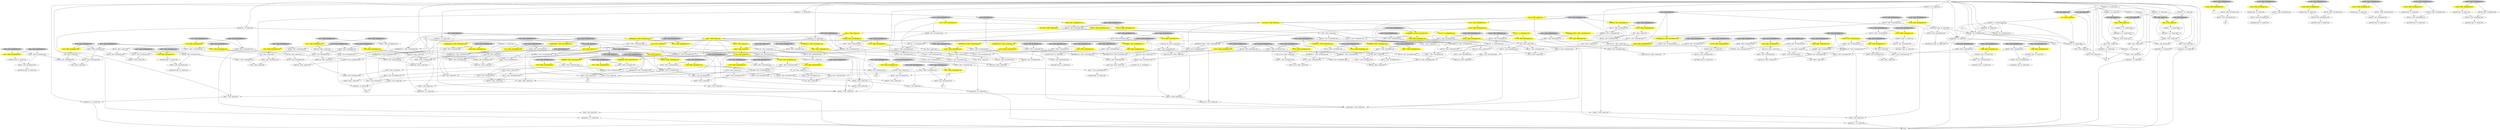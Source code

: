 digraph G {
	subgraph Forward {
		"$%61 : Load : invertproject.exit" [color = gray style=filled];
		"$%61 : Load : invertproject.exit" -> "$%62 : FAdd : invertproject.exit" 
		"$%63 : Load : invertproject.exit" [color = gray style=filled];
		"$%63 : Load : invertproject.exit" -> "m0diffemul6.i.i4 : FMul : invertproject.exit" 
		"$%63 : Load : invertproject.exit" -> "m1diffediv.i : FMul : invertproject.exit" 
		"m0diffemul6.i.i4 : FMul : invertproject.exit" [color = yellow style=filled];
		"m0diffemul6.i.i4 : FMul : invertproject.exit" -> "$%65 : FAdd : invertproject.exit" 
		"m1diffediv.i : FMul : invertproject.exit" [color = yellow style=filled];
		"m1diffediv.i : FMul : invertproject.exit" -> "$%67 : FAdd : invertproject.exit" 
		"$%64 : Load : invertproject.exit" [color = gray style=filled];
		"$%64 : Load : invertproject.exit" -> "$%65 : FAdd : invertproject.exit" 
		"$%65 : FAdd : invertproject.exit" [color = yellow style=filled];
		"$%65 : FAdd : invertproject.exit" -> "mul6.i.i'de : Alloca : project.exit" 
		"$%66 : Load : invertproject.exit" [color = gray style=filled];
		"$%66 : Load : invertproject.exit" -> "$%67 : FAdd : invertproject.exit" 
		"$%67 : FAdd : invertproject.exit" [color = yellow style=filled];
		"$%67 : FAdd : invertproject.exit" -> "div.i'de : Alloca : project.exit" 
		"$%68 : Load : invertproject.exit" [color = gray style=filled];
		"$%68 : Load : invertproject.exit" -> "m1diffe5 : FMul : invertproject.exit" 
		"$%68 : Load : invertproject.exit" -> "m0diffeadd4.i.i : FMul : invertproject.exit" 
		"m0diffeadd4.i.i : FMul : invertproject.exit" [color = yellow style=filled];
		"m0diffeadd4.i.i : FMul : invertproject.exit" -> "$%70 : FAdd : invertproject.exit" 
		"m1diffe5 : FMul : invertproject.exit" [color = yellow style=filled];
		"m1diffe5 : FMul : invertproject.exit" -> "$%72 : FAdd : invertproject.exit" 
		"$%69 : Load : invertproject.exit" [color = gray style=filled];
		"$%69 : Load : invertproject.exit" -> "$%70 : FAdd : invertproject.exit" 
		"$%70 : FAdd : invertproject.exit" [color = yellow style=filled];
		"$%70 : FAdd : invertproject.exit" -> "add4.i.i'de : Alloca : project.exit" 
		"$%71 : Load : invertproject.exit" [color = gray style=filled];
		"$%71 : Load : invertproject.exit" -> "$%72 : FAdd : invertproject.exit" 
		"$%72 : FAdd : invertproject.exit" [color = yellow style=filled];
		"$%72 : FAdd : invertproject.exit" -> "'de6 : Alloca : project.exit" 
		"arrayidx23.i : 34 : project.exit" -> "$%11 : Load : project.exit" 
		"mul6.i.i : FMul : project.exit" [color = yellow style=filled];
		"mul6.i.i : FMul : project.exit" -> "m1diffediv19.i : FMul : invertproject.exit" 
		"mul6.i.i : FMul : project.exit" -> "mul28.i : FMul : project.exit" 
		"mul6.i.i : FMul : project.exit" -> "mul.i : FMul : project.exit" 
		"mul6.i.i : FMul : project.exit" -> "m1diffediv.i : FMul : invertproject.exit" 
		"mul.i : FMul : project.exit" [color = yellow style=filled];
		"mul.i : FMul : project.exit" -> "add.i : FAdd : project.exit" 
		"arrayidx24.i : 34 : project.exit" -> "$%12 : Load : project.exit" 
		"add.i : FAdd : project.exit" [color = yellow style=filled];
		"add.i : FAdd : project.exit" -> "sub : FSub : project.exit" 
		"mul28.i : FMul : project.exit" [color = yellow style=filled];
		"mul28.i : FMul : project.exit" -> "add30.i : FAdd : project.exit" 
		"arrayidx29.i : 34 : project.exit" -> "$%13 : Load : project.exit" 
		"add30.i : FAdd : project.exit" [color = yellow style=filled];
		"add30.i : FAdd : project.exit" -> "sub5 : FSub : project.exit" 
		"arrayidx21.i : 34 : project.exit" -> "$%9 : Load : project.exit" 
		"arrayidx1.i.i : 34 : project.exit" -> "$%10 : Load : project.exit" 
		"$%16 : Load : project.exit" [color = gray style=filled];
		"$%16 : Load : project.exit" -> "sub5 : FSub : project.exit" 
		"cam : " -> "arrayidx1.i.i : 34 : project.exit" 
		"cam : " -> "arrayidx21.i : 34 : project.exit" 
		"cam : " -> "arrayidx9.i : 34 : project.exit" 
		"cam : " -> "arrayidx5.i : 34 : project.exit" 
		"cam : " -> "arrayidx.i : 34 : project.exit" 
		"cam : " -> "<badref> : 56 : invertproject.exit" 
		"cam : " -> "_augmented : 56 : project.exit" 
		"cam : " -> "arrayidx29.i : 34 : project.exit" 
		"cam : " -> "arrayidx24.i : 34 : project.exit" 
		"cam : " -> "arrayidx23.i : 34 : project.exit" 
		"X : " -> "arrayidx8.i : 34 : project.exit" 
		"X : " -> "arrayidx4.i : 34 : project.exit" 
		"X : " -> "$%0 : Load : project.exit" 
		"w : " -> "$%14 : Load : project.exit" 
		"feat : " -> "arrayidx4 : 34 : project.exit" 
		"feat : " -> "$%15 : Load : project.exit" 
		"$%9 : Load : project.exit" [color = gray style=filled];
		"$%9 : Load : project.exit" -> "reass.add.i.i : FAdd : project.exit" 
		"$%13 : Load : project.exit" [color = gray style=filled];
		"$%13 : Load : project.exit" -> "add30.i : FAdd : project.exit" 
		"mul3.i.i : FMul : project.exit" [color = yellow style=filled];
		"mul3.i.i : FMul : project.exit" -> "reass.add.i.i : FAdd : project.exit" 
		"reass.add.i.i : FAdd : project.exit" [color = yellow style=filled];
		"reass.add.i.i : FAdd : project.exit" -> "m1diffeadd.i.i.i : FMul : invertproject.exit" 
		"reass.add.i.i : FAdd : project.exit" -> "reass.mul.i.i : FMul : project.exit" 
		"reass.mul.i.i : FMul : project.exit" [color = yellow style=filled];
		"reass.mul.i.i : FMul : project.exit" -> "add4.i.i : FAdd : project.exit" 
		"add4.i.i : FAdd : project.exit" [color = yellow style=filled];
		"add4.i.i : FAdd : project.exit" -> "m1diffe5 : FMul : invertproject.exit" 
		"add4.i.i : FAdd : project.exit" -> "mul6.i.i : FMul : project.exit" 
		"$%17 : Load : invertproject.exit" [color = gray style=filled];
		"$%17 : Load : invertproject.exit" -> "$%19 : FAdd : invertproject.exit" 
		"sub.i : FSub : project.exit" [color = yellow style=filled];
		"sub.i : FSub : project.exit" -> "arrayidx3.i : 34 : project.exit" 
		"arrayidx.i : 34 : project.exit" -> "$%1 : Load : project.exit" 
		"arrayidx3.i : 34 : project.exit" -> "<badref> : 56 : invertproject.exit" 
		"arrayidx3.i : 34 : project.exit" -> "_augmented : 56 : project.exit" 
		"arrayidx3.i : 34 : project.exit" -> "arrayidx3.i : 34 : project.exit" 
		"$%14 : Load : project.exit" [color = gray style=filled];
		"$%14 : Load : project.exit" -> "m0diffesub : FMul : invertproject.exit" 
		"$%14 : Load : project.exit" -> "m0diffesub5 : FMul : invertproject.exit" 
		"$%15 : Load : project.exit" [color = gray style=filled];
		"$%15 : Load : project.exit" -> "sub : FSub : project.exit" 
		"$%2 : Load : project.exit" [color = gray style=filled];
		"$%2 : Load : project.exit" -> "sub6.i : FSub : project.exit" 
		"$%5 : Load : project.exit" [color = gray style=filled];
		"$%5 : Load : project.exit" -> "sub10.i : FSub : project.exit" 
		"$%103 : Load : invertproject.exit" [color = gray style=filled];
		"$%103 : Load : invertproject.exit" -> "$%104 : FAdd : invertproject.exit" 
		"$%104 : FAdd : invertproject.exit" [color = yellow style=filled];
		"$%104 : FAdd : invertproject.exit" -> "mul.i.i.i'de : Alloca : project.exit" 
		"$%105 : Load : invertproject.exit" [color = gray style=filled];
		"$%105 : Load : invertproject.exit" -> "m1diffediv19.i10 : FMul : invertproject.exit" 
		"$%105 : Load : invertproject.exit" -> "m0diffediv19.i : FMul : invertproject.exit" 
		"m0diffediv19.i : FMul : invertproject.exit" [color = yellow style=filled];
		"m0diffediv19.i : FMul : invertproject.exit" -> "$%107 : FAdd : invertproject.exit" 
		"m1diffediv19.i10 : FMul : invertproject.exit" [color = yellow style=filled];
		"m1diffediv19.i10 : FMul : invertproject.exit" -> "$%109 : FAdd : invertproject.exit" 
		"$%106 : Load : invertproject.exit" [color = gray style=filled];
		"$%106 : Load : invertproject.exit" -> "$%107 : FAdd : invertproject.exit" 
		"$%107 : FAdd : invertproject.exit" [color = yellow style=filled];
		"$%107 : FAdd : invertproject.exit" -> "div19.i'de : Alloca : project.exit" 
		"sub : FSub : project.exit" [color = yellow style=filled];
		"sub : FSub : project.exit" -> "m1diffe1 : FMul : invertproject.exit" 
		"m0diffesub : FMul : invertproject.exit" [color = yellow style=filled];
		"m0diffesub : FMul : invertproject.exit" -> "$%33 : FAdd : invertproject.exit" 
		"m1diffe1 : FMul : invertproject.exit" [color = yellow style=filled];
		"m1diffe1 : FMul : invertproject.exit" -> "$%35 : FAdd : invertproject.exit" 
		"arrayidx4 : 34 : project.exit" -> "$%16 : Load : project.exit" 
		"sub5 : FSub : project.exit" [color = yellow style=filled];
		"sub5 : FSub : project.exit" -> "m1diffe : FMul : invertproject.exit" 
		"m0diffesub5 : FMul : invertproject.exit" [color = yellow style=filled];
		"m0diffesub5 : FMul : invertproject.exit" -> "$%22 : FAdd : invertproject.exit" 
		"m1diffe : FMul : invertproject.exit" [color = yellow style=filled];
		"m1diffe : FMul : invertproject.exit" -> "$%24 : FAdd : invertproject.exit" 
		"$%3 : Load : project.exit" [color = gray style=filled];
		"$%3 : Load : project.exit" -> "sub6.i : FSub : project.exit" 
		"$%10 : Load : project.exit" [color = gray style=filled];
		"$%10 : Load : project.exit" -> "m1diffeadd.i.i.i8 : FMul : invertproject.exit" 
		"$%10 : Load : project.exit" -> "mul3.i.i : FMul : project.exit" 
		"$%1 : Load : project.exit" [color = gray style=filled];
		"$%1 : Load : project.exit" -> "sub.i : FSub : project.exit" 
		"sub10.i : FSub : project.exit" [color = yellow style=filled];
		"sub10.i : FSub : project.exit" -> "arrayidx11.i : 34 : project.exit" 
		"arrayidx11.i : 34 : project.exit" -> "arrayidx11.i : 34 : project.exit" 
		"arrayidx4.i : 34 : project.exit" -> "$%2 : Load : project.exit" 
		"arrayidx5.i : 34 : project.exit" -> "$%3 : Load : project.exit" 
		"sub6.i : FSub : project.exit" [color = yellow style=filled];
		"sub6.i : FSub : project.exit" -> "arrayidx7.i : 34 : project.exit" 
		"arrayidx7.i : 34 : project.exit" -> "arrayidx7.i : 34 : project.exit" 
		"arrayidx8.i : 34 : project.exit" -> "$%4 : Load : project.exit" 
		"arrayidx9.i : 34 : project.exit" -> "$%5 : Load : project.exit" 
		"$%11 : Load : project.exit" [color = gray style=filled];
		"$%11 : Load : project.exit" -> "m0diffeadd4.i.i : FMul : invertproject.exit" 
		"$%11 : Load : project.exit" -> "mul6.i.i : FMul : project.exit" 
		"$%0 : Load : project.exit" [color = gray style=filled];
		"$%0 : Load : project.exit" -> "sub.i : FSub : project.exit" 
		"$%18 : Load : invertproject.exit" [color = gray style=filled];
		"$%18 : Load : invertproject.exit" -> "$%19 : FAdd : invertproject.exit" 
		"$%12 : Load : project.exit" [color = gray style=filled];
		"$%12 : Load : project.exit" -> "add.i : FAdd : project.exit" 
		"$%4 : Load : project.exit" [color = gray style=filled];
		"$%4 : Load : project.exit" -> "sub10.i : FSub : project.exit" 
		"$%20 : Load : invertproject.exit" [color = gray style=filled];
		"$%20 : Load : invertproject.exit" -> "m1diffe : FMul : invertproject.exit" 
		"$%20 : Load : invertproject.exit" -> "m0diffesub5 : FMul : invertproject.exit" 
		"$%19 : FAdd : invertproject.exit" [color = yellow style=filled];
		"$%19 : FAdd : invertproject.exit" -> "mul6'de : Alloca : project.exit" 
		"$%21 : Load : invertproject.exit" [color = gray style=filled];
		"$%21 : Load : invertproject.exit" -> "$%22 : FAdd : invertproject.exit" 
		"$%22 : FAdd : invertproject.exit" [color = yellow style=filled];
		"$%22 : FAdd : invertproject.exit" -> "sub5'de : Alloca : project.exit" 
		"$%23 : Load : invertproject.exit" [color = gray style=filled];
		"$%23 : Load : invertproject.exit" -> "$%24 : FAdd : invertproject.exit" 
		"$%24 : FAdd : invertproject.exit" [color = yellow style=filled];
		"$%24 : FAdd : invertproject.exit" -> "'de : Alloca : project.exit" 
		"$%25 : Load : invertproject.exit" [color = gray style=filled];
		"$%25 : Load : invertproject.exit" -> "$%27 : FAdd : invertproject.exit" 
		"$%26 : Load : invertproject.exit" [color = gray style=filled];
		"$%26 : Load : invertproject.exit" -> "$%27 : FAdd : invertproject.exit" 
		"$%27 : FAdd : invertproject.exit" [color = yellow style=filled];
		"$%27 : FAdd : invertproject.exit" -> "add30.i'de : Alloca : project.exit" 
		"$%28 : Load : invertproject.exit" [color = gray style=filled];
		"$%28 : Load : invertproject.exit" -> "$%30 : FAdd : invertproject.exit" 
		"$%29 : Load : invertproject.exit" [color = gray style=filled];
		"$%29 : Load : invertproject.exit" -> "$%30 : FAdd : invertproject.exit" 
		"$%30 : FAdd : invertproject.exit" [color = yellow style=filled];
		"$%30 : FAdd : invertproject.exit" -> "mul'de : Alloca : project.exit" 
		"$%31 : Load : invertproject.exit" [color = gray style=filled];
		"$%31 : Load : invertproject.exit" -> "m0diffesub : FMul : invertproject.exit" 
		"$%31 : Load : invertproject.exit" -> "m1diffe1 : FMul : invertproject.exit" 
		"$%32 : Load : invertproject.exit" [color = gray style=filled];
		"$%32 : Load : invertproject.exit" -> "$%33 : FAdd : invertproject.exit" 
		"$%33 : FAdd : invertproject.exit" [color = yellow style=filled];
		"$%33 : FAdd : invertproject.exit" -> "sub'de : Alloca : project.exit" 
		"$%34 : Load : invertproject.exit" [color = gray style=filled];
		"$%34 : Load : invertproject.exit" -> "$%35 : FAdd : invertproject.exit" 
		"$%35 : FAdd : invertproject.exit" [color = yellow style=filled];
		"$%35 : FAdd : invertproject.exit" -> "'de : Alloca : project.exit" 
		"$%36 : Load : invertproject.exit" [color = gray style=filled];
		"$%36 : Load : invertproject.exit" -> "$%38 : FAdd : invertproject.exit" 
		"$%37 : Load : invertproject.exit" [color = gray style=filled];
		"$%37 : Load : invertproject.exit" -> "$%38 : FAdd : invertproject.exit" 
		"$%38 : FAdd : invertproject.exit" [color = yellow style=filled];
		"$%38 : FAdd : invertproject.exit" -> "add.i'de : Alloca : project.exit" 
		"$%39 : Load : invertproject.exit" [color = gray style=filled];
		"$%39 : Load : invertproject.exit" -> "$%41 : FAdd : invertproject.exit" 
		"$%40 : Load : invertproject.exit" [color = gray style=filled];
		"$%40 : Load : invertproject.exit" -> "$%41 : FAdd : invertproject.exit" 
		"$%41 : FAdd : invertproject.exit" [color = yellow style=filled];
		"$%41 : FAdd : invertproject.exit" -> "w' : " 
		"$%42 : Load : invertproject.exit" [color = gray style=filled];
		"$%42 : Load : invertproject.exit" -> "$%46 : FAdd : invertproject.exit" 
		"$%42 : Load : invertproject.exit" -> "$%44 : FAdd : invertproject.exit" 
		"$%43 : Load : invertproject.exit" [color = gray style=filled];
		"$%43 : Load : invertproject.exit" -> "$%44 : FAdd : invertproject.exit" 
		"$%44 : FAdd : invertproject.exit" [color = yellow style=filled];
		"$%44 : FAdd : invertproject.exit" -> "mul28.i'de : Alloca : project.exit" 
		"$%45 : Load : invertproject.exit" [color = gray style=filled];
		"$%45 : Load : invertproject.exit" -> "$%46 : FAdd : invertproject.exit" 
		"$%46 : FAdd : invertproject.exit" [color = yellow style=filled];
		"$%46 : FAdd : invertproject.exit" -> "'de2 : Alloca : project.exit" 
		"$%47 : Load : invertproject.exit" [color = gray style=filled];
		"$%47 : Load : invertproject.exit" -> "$%49 : FAdd : invertproject.exit" 
		"$%48 : Load : invertproject.exit" [color = gray style=filled];
		"$%48 : Load : invertproject.exit" -> "$%49 : FAdd : invertproject.exit" 
		"$%49 : FAdd : invertproject.exit" [color = yellow style=filled];
		"$%49 : FAdd : invertproject.exit" -> "arrayidx29.i'ipg : 34 : project.exit" 
		"$%50 : Load : invertproject.exit" [color = gray style=filled];
		"$%50 : Load : invertproject.exit" -> "m0diffemul6.i.i : FMul : invertproject.exit" 
		"$%50 : Load : invertproject.exit" -> "m1diffediv19.i : FMul : invertproject.exit" 
		"m0diffemul6.i.i : FMul : invertproject.exit" [color = yellow style=filled];
		"m0diffemul6.i.i : FMul : invertproject.exit" -> "$%52 : FAdd : invertproject.exit" 
		"m1diffediv19.i : FMul : invertproject.exit" [color = yellow style=filled];
		"m1diffediv19.i : FMul : invertproject.exit" -> "$%54 : FAdd : invertproject.exit" 
		"$%51 : Load : invertproject.exit" [color = gray style=filled];
		"$%51 : Load : invertproject.exit" -> "$%52 : FAdd : invertproject.exit" 
		"$%52 : FAdd : invertproject.exit" [color = yellow style=filled];
		"$%52 : FAdd : invertproject.exit" -> "mul6.i.i'de : Alloca : project.exit" 
		"$%53 : Load : invertproject.exit" [color = gray style=filled];
		"$%53 : Load : invertproject.exit" -> "$%54 : FAdd : invertproject.exit" 
		"$%54 : FAdd : invertproject.exit" [color = yellow style=filled];
		"$%54 : FAdd : invertproject.exit" -> "div19.i'de : Alloca : project.exit" 
		"$%55 : Load : invertproject.exit" [color = gray style=filled];
		"$%55 : Load : invertproject.exit" -> "$%59 : FAdd : invertproject.exit" 
		"$%55 : Load : invertproject.exit" -> "$%57 : FAdd : invertproject.exit" 
		"$%73 : Load : invertproject.exit" [color = gray style=filled];
		"$%73 : Load : invertproject.exit" -> "$%75 : FAdd : invertproject.exit" 
		"$%74 : Load : invertproject.exit" [color = gray style=filled];
		"$%74 : Load : invertproject.exit" -> "$%75 : FAdd : invertproject.exit" 
		"$%75 : FAdd : invertproject.exit" [color = yellow style=filled];
		"$%75 : FAdd : invertproject.exit" -> "arrayidx23.i'ipg : 34 : project.exit" 
		"$%76 : Load : invertproject.exit" [color = gray style=filled];
		"$%76 : Load : invertproject.exit" -> "$%78 : FAdd : invertproject.exit" 
		"$%77 : Load : invertproject.exit" [color = gray style=filled];
		"$%77 : Load : invertproject.exit" -> "$%78 : FAdd : invertproject.exit" 
		"$%78 : FAdd : invertproject.exit" [color = yellow style=filled];
		"$%78 : FAdd : invertproject.exit" -> "reass.mul.i.i'de : Alloca : project.exit" 
		"$%79 : Load : invertproject.exit" [color = gray style=filled];
		"$%79 : Load : invertproject.exit" -> "m0differeass.add.i.i : FMul : invertproject.exit" 
		"$%79 : Load : invertproject.exit" -> "m1diffeadd.i.i.i : FMul : invertproject.exit" 
		"m0differeass.add.i.i : FMul : invertproject.exit" [color = yellow style=filled];
		"m0differeass.add.i.i : FMul : invertproject.exit" -> "$%81 : FAdd : invertproject.exit" 
		"m1diffeadd.i.i.i : FMul : invertproject.exit" [color = yellow style=filled];
		"m1diffeadd.i.i.i : FMul : invertproject.exit" -> "$%83 : FAdd : invertproject.exit" 
		"$%80 : Load : invertproject.exit" [color = gray style=filled];
		"$%80 : Load : invertproject.exit" -> "$%81 : FAdd : invertproject.exit" 
		"$%81 : FAdd : invertproject.exit" [color = yellow style=filled];
		"$%81 : FAdd : invertproject.exit" -> "reass.add.i.i'de : Alloca : project.exit" 
		"$%82 : Load : invertproject.exit" [color = gray style=filled];
		"$%82 : Load : invertproject.exit" -> "$%83 : FAdd : invertproject.exit" 
		"$%83 : FAdd : invertproject.exit" [color = yellow style=filled];
		"$%83 : FAdd : invertproject.exit" -> "add.i.i.i'de : Alloca : project.exit" 
		"$%84 : Load : invertproject.exit" [color = gray style=filled];
		"$%84 : Load : invertproject.exit" -> "$%88 : FAdd : invertproject.exit" 
		"$%84 : Load : invertproject.exit" -> "$%86 : FAdd : invertproject.exit" 
		"$%56 : Load : invertproject.exit" [color = gray style=filled];
		"$%56 : Load : invertproject.exit" -> "$%57 : FAdd : invertproject.exit" 
		"$%57 : FAdd : invertproject.exit" [color = yellow style=filled];
		"$%57 : FAdd : invertproject.exit" -> "mul.i'de : Alloca : project.exit" 
		"$%58 : Load : invertproject.exit" [color = gray style=filled];
		"$%58 : Load : invertproject.exit" -> "$%59 : FAdd : invertproject.exit" 
		"$%59 : FAdd : invertproject.exit" [color = yellow style=filled];
		"$%59 : FAdd : invertproject.exit" -> "'de3 : Alloca : project.exit" 
		"$%60 : Load : invertproject.exit" [color = gray style=filled];
		"$%60 : Load : invertproject.exit" -> "$%62 : FAdd : invertproject.exit" 
		"$%62 : FAdd : invertproject.exit" [color = yellow style=filled];
		"$%62 : FAdd : invertproject.exit" -> "arrayidx24.i'ipg : 34 : project.exit" 
		"$%85 : Load : invertproject.exit" [color = gray style=filled];
		"$%85 : Load : invertproject.exit" -> "$%86 : FAdd : invertproject.exit" 
		"$%86 : FAdd : invertproject.exit" [color = yellow style=filled];
		"$%86 : FAdd : invertproject.exit" -> "mul3.i.i'de : Alloca : project.exit" 
		"$%87 : Load : invertproject.exit" [color = gray style=filled];
		"$%87 : Load : invertproject.exit" -> "$%88 : FAdd : invertproject.exit" 
		"$%88 : FAdd : invertproject.exit" [color = yellow style=filled];
		"$%88 : FAdd : invertproject.exit" -> "'de7 : Alloca : project.exit" 
		"$%89 : Load : invertproject.exit" [color = gray style=filled];
		"$%89 : Load : invertproject.exit" -> "m0diffe : FMul : invertproject.exit" 
		"$%89 : Load : invertproject.exit" -> "m1diffeadd.i.i.i8 : FMul : invertproject.exit" 
		"m0diffe : FMul : invertproject.exit" [color = yellow style=filled];
		"m0diffe : FMul : invertproject.exit" -> "$%91 : FAdd : invertproject.exit" 
		"m1diffeadd.i.i.i8 : FMul : invertproject.exit" [color = yellow style=filled];
		"m1diffeadd.i.i.i8 : FMul : invertproject.exit" -> "$%93 : FAdd : invertproject.exit" 
		"$%90 : Load : invertproject.exit" [color = gray style=filled];
		"$%90 : Load : invertproject.exit" -> "$%91 : FAdd : invertproject.exit" 
		"$%91 : FAdd : invertproject.exit" [color = yellow style=filled];
		"$%91 : FAdd : invertproject.exit" -> "'de9 : Alloca : project.exit" 
		"$%92 : Load : invertproject.exit" [color = gray style=filled];
		"$%92 : Load : invertproject.exit" -> "$%93 : FAdd : invertproject.exit" 
		"$%93 : FAdd : invertproject.exit" [color = yellow style=filled];
		"$%93 : FAdd : invertproject.exit" -> "add.i.i.i'de : Alloca : project.exit" 
		"$%94 : Load : invertproject.exit" [color = gray style=filled];
		"$%94 : Load : invertproject.exit" -> "$%96 : FAdd : invertproject.exit" 
		"$%95 : Load : invertproject.exit" [color = gray style=filled];
		"$%95 : Load : invertproject.exit" -> "$%96 : FAdd : invertproject.exit" 
		"$%96 : FAdd : invertproject.exit" [color = yellow style=filled];
		"$%96 : FAdd : invertproject.exit" -> "arrayidx1.i.i'ipg : 34 : project.exit" 
		"$%97 : Load : invertproject.exit" [color = gray style=filled];
		"$%97 : Load : invertproject.exit" -> "$%99 : FAdd : invertproject.exit" 
		"$%98 : Load : invertproject.exit" [color = gray style=filled];
		"$%98 : Load : invertproject.exit" -> "$%99 : FAdd : invertproject.exit" 
		"$%99 : FAdd : invertproject.exit" [color = yellow style=filled];
		"$%99 : FAdd : invertproject.exit" -> "arrayidx21.i'ipg : 34 : project.exit" 
		"$%100 : Load : invertproject.exit" [color = gray style=filled];
		"$%100 : Load : invertproject.exit" -> "$%104 : FAdd : invertproject.exit" 
		"$%100 : Load : invertproject.exit" -> "$%102 : FAdd : invertproject.exit" 
		"$%101 : Load : invertproject.exit" [color = gray style=filled];
		"$%101 : Load : invertproject.exit" -> "$%102 : FAdd : invertproject.exit" 
		"$%102 : FAdd : invertproject.exit" [color = yellow style=filled];
		"$%102 : FAdd : invertproject.exit" -> "mul.i.i.i11'de : Alloca : project.exit" 
		"$%108 : Load : invertproject.exit" [color = gray style=filled];
		"$%108 : Load : invertproject.exit" -> "$%109 : FAdd : invertproject.exit" 
		"$%109 : FAdd : invertproject.exit" [color = yellow style=filled];
		"$%109 : FAdd : invertproject.exit" -> "div19.i'de : Alloca : project.exit" 
		"$%110 : Load : invertproject.exit" [color = gray style=filled];
		"$%110 : Load : invertproject.exit" -> "m1diffediv.i11 : FMul : invertproject.exit" 
		"$%110 : Load : invertproject.exit" -> "m0diffediv.i : FMul : invertproject.exit" 
		"m0diffediv.i : FMul : invertproject.exit" [color = yellow style=filled];
		"m0diffediv.i : FMul : invertproject.exit" -> "$%112 : FAdd : invertproject.exit" 
		"m1diffediv.i11 : FMul : invertproject.exit" [color = yellow style=filled];
		"m1diffediv.i11 : FMul : invertproject.exit" -> "$%114 : FAdd : invertproject.exit" 
		"$%111 : Load : invertproject.exit" [color = gray style=filled];
		"$%111 : Load : invertproject.exit" -> "$%112 : FAdd : invertproject.exit" 
		"$%112 : FAdd : invertproject.exit" [color = yellow style=filled];
		"$%112 : FAdd : invertproject.exit" -> "div.i'de : Alloca : project.exit" 
		"$%113 : Load : invertproject.exit" [color = gray style=filled];
		"$%113 : Load : invertproject.exit" -> "$%114 : FAdd : invertproject.exit" 
		"$%114 : FAdd : invertproject.exit" [color = yellow style=filled];
		"$%114 : FAdd : invertproject.exit" -> "div.i'de : Alloca : project.exit" 
		"$%115 : Load : invertproject.exit" [color = gray style=filled];
		"$%115 : Load : invertproject.exit" -> "$%116 : FDiv : invertproject.exit" 
		"$%115 : Load : invertproject.exit" -> "d0diffe : FDiv : invertproject.exit" 
		"d0diffe : FDiv : invertproject.exit" [color = yellow style=filled];
		"d0diffe : FDiv : invertproject.exit" -> "$%120 : FAdd : invertproject.exit" 
		"$%116 : FDiv : invertproject.exit" [color = yellow style=filled];
		"$%116 : FDiv : invertproject.exit" -> "$%117 : FMul : invertproject.exit" 
		"$%117 : FMul : invertproject.exit" [color = yellow style=filled];
		"$%117 : FMul : invertproject.exit" -> "$%118 : 12 : invertproject.exit" 
		"$%118 : 12 : invertproject.exit" [color = yellow style=filled];
		"$%118 : 12 : invertproject.exit" -> "$%122 : FAdd : invertproject.exit" 
		"$%119 : Load : invertproject.exit" [color = gray style=filled];
		"$%119 : Load : invertproject.exit" -> "$%120 : FAdd : invertproject.exit" 
		"$%120 : FAdd : invertproject.exit" [color = yellow style=filled];
		"$%120 : FAdd : invertproject.exit" -> "'de12 : Alloca : project.exit" 
		"$%121 : Load : invertproject.exit" [color = gray style=filled];
		"$%121 : Load : invertproject.exit" -> "$%122 : FAdd : invertproject.exit" 
		"$%122 : FAdd : invertproject.exit" [color = yellow style=filled];
		"$%122 : FAdd : invertproject.exit" -> "'de13 : Alloca : project.exit" 
		"$%123 : Load : invertproject.exit" [color = gray style=filled];
		"$%123 : Load : invertproject.exit" -> "$%125 : FAdd : invertproject.exit" 
		"$%124 : Load : invertproject.exit" [color = gray style=filled];
		"$%124 : Load : invertproject.exit" -> "$%125 : FAdd : invertproject.exit" 
		"$%125 : FAdd : invertproject.exit" [color = yellow style=filled];
		"$%125 : FAdd : invertproject.exit" -> "arrayidx17.i'ipg : 34 : project.exit" 
		"$%126 : Load : invertproject.exit" [color = gray style=filled];
		"$%126 : Load : invertproject.exit" -> "$%127 : FDiv : invertproject.exit" 
		"$%126 : Load : invertproject.exit" -> "d0diffe14 : FDiv : invertproject.exit" 
		"d0diffe14 : FDiv : invertproject.exit" [color = yellow style=filled];
		"d0diffe14 : FDiv : invertproject.exit" -> "$%131 : FAdd : invertproject.exit" 
		"$%127 : FDiv : invertproject.exit" [color = yellow style=filled];
		"$%127 : FDiv : invertproject.exit" -> "$%128 : FMul : invertproject.exit" 
		"$%128 : FMul : invertproject.exit" [color = yellow style=filled];
		"$%128 : FMul : invertproject.exit" -> "$%129 : 12 : invertproject.exit" 
		"$%129 : 12 : invertproject.exit" [color = yellow style=filled];
		"$%129 : 12 : invertproject.exit" -> "$%133 : FAdd : invertproject.exit" 
		"$%130 : Load : invertproject.exit" [color = gray style=filled];
		"$%130 : Load : invertproject.exit" -> "$%131 : FAdd : invertproject.exit" 
		"$%131 : FAdd : invertproject.exit" [color = yellow style=filled];
		"$%131 : FAdd : invertproject.exit" -> "'de15 : Alloca : project.exit" 
		"$%132 : Load : invertproject.exit" [color = gray style=filled];
		"$%132 : Load : invertproject.exit" -> "$%133 : FAdd : invertproject.exit" 
		"$%133 : FAdd : invertproject.exit" [color = yellow style=filled];
		"$%133 : FAdd : invertproject.exit" -> "'de13 : Alloca : project.exit" 
		"$%134 : Load : invertproject.exit" [color = gray style=filled];
		"$%134 : Load : invertproject.exit" -> "$%136 : FAdd : invertproject.exit" 
		"$%135 : Load : invertproject.exit" [color = gray style=filled];
		"$%135 : Load : invertproject.exit" -> "$%136 : FAdd : invertproject.exit" 
		"$%136 : FAdd : invertproject.exit" [color = yellow style=filled];
		"$%136 : FAdd : invertproject.exit" -> "arrayidx15.i'ipg : 34 : project.exit" 
		"$%137 : Load : invertproject.exit" [color = gray style=filled];
		"$%137 : Load : invertproject.exit" -> "$%139 : FAdd : invertproject.exit" 
		"$%138 : Load : invertproject.exit" [color = gray style=filled];
		"$%138 : Load : invertproject.exit" -> "$%139 : FAdd : invertproject.exit" 
		"$%139 : FAdd : invertproject.exit" [color = yellow style=filled];
		"$%139 : FAdd : invertproject.exit" -> "arraydecay13.i'ipg : 34 : project.exit" 
		"$%184 : FAdd : invertproject.exit" [color = yellow style=filled];
		"$%184 : FAdd : invertproject.exit" -> "X' : " 
		"$%150 : Load : invertproject.exit" [color = gray style=filled];
		"$%150 : Load : invertproject.exit" -> "$%151 : FAdd : invertproject.exit" 
		"$%168 : Load : invertproject.exit" [color = gray style=filled];
		"$%168 : Load : invertproject.exit" -> "$%169 : FAdd : invertproject.exit" 
		"$%181 : FAdd : invertproject.exit" [color = yellow style=filled];
		"$%181 : FAdd : invertproject.exit" -> "arrayidx.i'ipg : 34 : project.exit" 
		"$%154 : FAdd : invertproject.exit" [color = yellow style=filled];
		"$%154 : FAdd : invertproject.exit" -> "arrayidx8.i'ipg : 34 : project.exit" 
		"_augmented : 56 : project.exit" -> "<badref> : 56 : invertproject.exit" 
		"$%183 : Load : invertproject.exit" [color = gray style=filled];
		"$%183 : Load : invertproject.exit" -> "$%184 : FAdd : invertproject.exit" 
		"$%153 : Load : invertproject.exit" [color = gray style=filled];
		"$%153 : Load : invertproject.exit" -> "$%154 : FAdd : invertproject.exit" 
		"$%180 : Load : invertproject.exit" [color = gray style=filled];
		"$%180 : Load : invertproject.exit" -> "$%181 : FAdd : invertproject.exit" 
		"$%169 : FAdd : invertproject.exit" [color = yellow style=filled];
		"$%169 : FAdd : invertproject.exit" -> "arrayidx4.i'ipg : 34 : project.exit" 
		"$%165 : Load : invertproject.exit" [color = gray style=filled];
		"$%165 : Load : invertproject.exit" -> "$%166 : FAdd : invertproject.exit" 
		"$%151 : FAdd : invertproject.exit" [color = yellow style=filled];
		"$%151 : FAdd : invertproject.exit" -> "arrayidx9.i'ipg : 34 : project.exit" 
		"$%166 : FAdd : invertproject.exit" [color = yellow style=filled];
		"$%166 : FAdd : invertproject.exit" -> "arrayidx5.i'ipg : 34 : project.exit" 
	}
	subgraph Reverse {
		"g$%61 : Load : invertproject.exit" -> "garrayidx24.i'ipg : 34 : project.exit"
		"arrayidx24.i'ipg : 34 : project.exit" -> "g$%61 : Load : invertproject.exit"
		"g$%63 : Load : invertproject.exit" -> "gmul.i'de : Alloca : project.exit"
		"mul.i'de : Alloca : project.exit" -> "g$%63 : Load : invertproject.exit"
		"gm0diffemul6.i.i4 : FMul : invertproject.exit" -> "g$%63 : Load : invertproject.exit"
		"$%63 : Load : invertproject.exit" -> "gm0diffemul6.i.i4 : FMul : invertproject.exit"
		"gm1diffediv.i : FMul : invertproject.exit" -> "g$%63 : Load : invertproject.exit"
		"$%63 : Load : invertproject.exit" -> "gm1diffediv.i : FMul : invertproject.exit"
		"gm1diffediv.i : FMul : invertproject.exit" -> "gmul6.i.i : FMul : project.exit"
		"mul6.i.i : FMul : project.exit" -> "gm1diffediv.i : FMul : invertproject.exit"
		"g$%64 : Load : invertproject.exit" -> "gmul6.i.i'de : Alloca : project.exit"
		"mul6.i.i'de : Alloca : project.exit" -> "g$%64 : Load : invertproject.exit"
		"g$%65 : FAdd : invertproject.exit" -> "gm0diffemul6.i.i4 : FMul : invertproject.exit"
		"m0diffemul6.i.i4 : FMul : invertproject.exit" -> "g$%65 : FAdd : invertproject.exit"
		"g$%65 : FAdd : invertproject.exit" -> "g$%64 : Load : invertproject.exit"
		"$%64 : Load : invertproject.exit" -> "g$%65 : FAdd : invertproject.exit"
		"g$%66 : Load : invertproject.exit" -> "gdiv.i'de : Alloca : project.exit"
		"div.i'de : Alloca : project.exit" -> "g$%66 : Load : invertproject.exit"
		"g$%67 : FAdd : invertproject.exit" -> "g$%66 : Load : invertproject.exit"
		"$%66 : Load : invertproject.exit" -> "g$%67 : FAdd : invertproject.exit"
		"g$%67 : FAdd : invertproject.exit" -> "gm1diffediv.i : FMul : invertproject.exit"
		"m1diffediv.i : FMul : invertproject.exit" -> "g$%67 : FAdd : invertproject.exit"
		"g$%68 : Load : invertproject.exit" -> "gmul6.i.i'de : Alloca : project.exit"
		"mul6.i.i'de : Alloca : project.exit" -> "g$%68 : Load : invertproject.exit"
		"gm0diffeadd4.i.i : FMul : invertproject.exit" -> "g$%68 : Load : invertproject.exit"
		"$%68 : Load : invertproject.exit" -> "gm0diffeadd4.i.i : FMul : invertproject.exit"
		"gm0diffeadd4.i.i : FMul : invertproject.exit" -> "g$%11 : Load : project.exit"
		"$%11 : Load : project.exit" -> "gm0diffeadd4.i.i : FMul : invertproject.exit"
		"gm1diffe5 : FMul : invertproject.exit" -> "gadd4.i.i : FAdd : project.exit"
		"add4.i.i : FAdd : project.exit" -> "gm1diffe5 : FMul : invertproject.exit"
		"gm1diffe5 : FMul : invertproject.exit" -> "g$%68 : Load : invertproject.exit"
		"$%68 : Load : invertproject.exit" -> "gm1diffe5 : FMul : invertproject.exit"
		"g$%69 : Load : invertproject.exit" -> "gadd4.i.i'de : Alloca : project.exit"
		"add4.i.i'de : Alloca : project.exit" -> "g$%69 : Load : invertproject.exit"
		"g$%70 : FAdd : invertproject.exit" -> "g$%69 : Load : invertproject.exit"
		"$%69 : Load : invertproject.exit" -> "g$%70 : FAdd : invertproject.exit"
		"g$%70 : FAdd : invertproject.exit" -> "gm0diffeadd4.i.i : FMul : invertproject.exit"
		"m0diffeadd4.i.i : FMul : invertproject.exit" -> "g$%70 : FAdd : invertproject.exit"
		"g$%71 : Load : invertproject.exit" -> "g'de6 : Alloca : project.exit"
		"'de6 : Alloca : project.exit" -> "g$%71 : Load : invertproject.exit"
		"g$%72 : FAdd : invertproject.exit" -> "g$%71 : Load : invertproject.exit"
		"$%71 : Load : invertproject.exit" -> "g$%72 : FAdd : invertproject.exit"
		"g$%72 : FAdd : invertproject.exit" -> "gm1diffe5 : FMul : invertproject.exit"
		"m1diffe5 : FMul : invertproject.exit" -> "g$%72 : FAdd : invertproject.exit"
		"garrayidx23.i : 34 : project.exit" -> "gcam : "
		"cam : " -> "garrayidx23.i : 34 : project.exit"
		"gmul6.i.i : FMul : project.exit" -> "gadd4.i.i : FAdd : project.exit"
		"add4.i.i : FAdd : project.exit" -> "gmul6.i.i : FMul : project.exit"
		"gmul6.i.i : FMul : project.exit" -> "g$%11 : Load : project.exit"
		"$%11 : Load : project.exit" -> "gmul6.i.i : FMul : project.exit"
		"gmul.i : FMul : project.exit" -> "gmul6.i.i : FMul : project.exit"
		"mul6.i.i : FMul : project.exit" -> "gmul.i : FMul : project.exit"
		"garrayidx24.i : 34 : project.exit" -> "gcam : "
		"cam : " -> "garrayidx24.i : 34 : project.exit"
		"gadd.i : FAdd : project.exit" -> "gmul.i : FMul : project.exit"
		"mul.i : FMul : project.exit" -> "gadd.i : FAdd : project.exit"
		"gadd.i : FAdd : project.exit" -> "g$%12 : Load : project.exit"
		"$%12 : Load : project.exit" -> "gadd.i : FAdd : project.exit"
		"gmul28.i : FMul : project.exit" -> "gmul6.i.i : FMul : project.exit"
		"mul6.i.i : FMul : project.exit" -> "gmul28.i : FMul : project.exit"
		"garrayidx29.i : 34 : project.exit" -> "gcam : "
		"cam : " -> "garrayidx29.i : 34 : project.exit"
		"gadd30.i : FAdd : project.exit" -> "gmul28.i : FMul : project.exit"
		"mul28.i : FMul : project.exit" -> "gadd30.i : FAdd : project.exit"
		"gadd30.i : FAdd : project.exit" -> "g$%13 : Load : project.exit"
		"$%13 : Load : project.exit" -> "gadd30.i : FAdd : project.exit"
		"garrayidx21.i : 34 : project.exit" -> "gcam : "
		"cam : " -> "garrayidx21.i : 34 : project.exit"
		"garrayidx1.i.i : 34 : project.exit" -> "gcam : "
		"cam : " -> "garrayidx1.i.i : 34 : project.exit"
		"g$%16 : Load : project.exit" -> "garrayidx4 : 34 : project.exit"
		"arrayidx4 : 34 : project.exit" -> "g$%16 : Load : project.exit"
		"g$%9 : Load : project.exit" -> "garrayidx21.i : 34 : project.exit"
		"arrayidx21.i : 34 : project.exit" -> "g$%9 : Load : project.exit"
		"g$%13 : Load : project.exit" -> "garrayidx29.i : 34 : project.exit"
		"arrayidx29.i : 34 : project.exit" -> "g$%13 : Load : project.exit"
		"gmul3.i.i : FMul : project.exit" -> "g$%10 : Load : project.exit"
		"$%10 : Load : project.exit" -> "gmul3.i.i : FMul : project.exit"
		"greass.add.i.i : FAdd : project.exit" -> "gmul3.i.i : FMul : project.exit"
		"mul3.i.i : FMul : project.exit" -> "greass.add.i.i : FAdd : project.exit"
		"greass.add.i.i : FAdd : project.exit" -> "g$%9 : Load : project.exit"
		"$%9 : Load : project.exit" -> "greass.add.i.i : FAdd : project.exit"
		"greass.mul.i.i : FMul : project.exit" -> "greass.add.i.i : FAdd : project.exit"
		"reass.add.i.i : FAdd : project.exit" -> "greass.mul.i.i : FMul : project.exit"
		"gadd4.i.i : FAdd : project.exit" -> "greass.mul.i.i : FMul : project.exit"
		"reass.mul.i.i : FMul : project.exit" -> "gadd4.i.i : FAdd : project.exit"
		"g$%17 : Load : invertproject.exit" -> "garrayidx7'ipg : 34 : project.exit"
		"arrayidx7'ipg : 34 : project.exit" -> "g$%17 : Load : invertproject.exit"
		"gsub.i : FSub : project.exit" -> "g$%0 : Load : project.exit"
		"$%0 : Load : project.exit" -> "gsub.i : FSub : project.exit"
		"gsub.i : FSub : project.exit" -> "g$%1 : Load : project.exit"
		"$%1 : Load : project.exit" -> "gsub.i : FSub : project.exit"
		"garrayidx.i : 34 : project.exit" -> "gcam : "
		"cam : " -> "garrayidx.i : 34 : project.exit"
		"garrayidx3.i : 34 : project.exit" -> "gsub.i : FSub : project.exit"
		"sub.i : FSub : project.exit" -> "garrayidx3.i : 34 : project.exit"
		"garrayidx3.i : 34 : project.exit" -> "garrayidx3.i : 34 : project.exit"
		"arrayidx3.i : 34 : project.exit" -> "garrayidx3.i : 34 : project.exit"
		"g$%14 : Load : project.exit" -> "gw : "
		"w : " -> "g$%14 : Load : project.exit"
		"g$%15 : Load : project.exit" -> "gfeat : "
		"feat : " -> "g$%15 : Load : project.exit"
		"g$%2 : Load : project.exit" -> "garrayidx4.i : 34 : project.exit"
		"arrayidx4.i : 34 : project.exit" -> "g$%2 : Load : project.exit"
		"g$%5 : Load : project.exit" -> "garrayidx9.i : 34 : project.exit"
		"arrayidx9.i : 34 : project.exit" -> "g$%5 : Load : project.exit"
		"g$%103 : Load : invertproject.exit" -> "gmul.i.i.i'de : Alloca : project.exit"
		"mul.i.i.i'de : Alloca : project.exit" -> "g$%103 : Load : invertproject.exit"
		"g$%104 : FAdd : invertproject.exit" -> "g$%103 : Load : invertproject.exit"
		"$%103 : Load : invertproject.exit" -> "g$%104 : FAdd : invertproject.exit"
		"g$%104 : FAdd : invertproject.exit" -> "g$%100 : Load : invertproject.exit"
		"$%100 : Load : invertproject.exit" -> "g$%104 : FAdd : invertproject.exit"
		"g$%105 : Load : invertproject.exit" -> "gmul.i.i.i'de : Alloca : project.exit"
		"mul.i.i.i'de : Alloca : project.exit" -> "g$%105 : Load : invertproject.exit"
		"gm0diffediv19.i : FMul : invertproject.exit" -> "g$%105 : Load : invertproject.exit"
		"$%105 : Load : invertproject.exit" -> "gm0diffediv19.i : FMul : invertproject.exit"
		"gm1diffediv19.i10 : FMul : invertproject.exit" -> "g$%105 : Load : invertproject.exit"
		"$%105 : Load : invertproject.exit" -> "gm1diffediv19.i10 : FMul : invertproject.exit"
		"g$%106 : Load : invertproject.exit" -> "gdiv19.i'de : Alloca : project.exit"
		"div19.i'de : Alloca : project.exit" -> "g$%106 : Load : invertproject.exit"
		"g$%107 : FAdd : invertproject.exit" -> "gm0diffediv19.i : FMul : invertproject.exit"
		"m0diffediv19.i : FMul : invertproject.exit" -> "g$%107 : FAdd : invertproject.exit"
		"g$%107 : FAdd : invertproject.exit" -> "g$%106 : Load : invertproject.exit"
		"$%106 : Load : invertproject.exit" -> "g$%107 : FAdd : invertproject.exit"
		"gsub : FSub : project.exit" -> "g$%15 : Load : project.exit"
		"$%15 : Load : project.exit" -> "gsub : FSub : project.exit"
		"gsub : FSub : project.exit" -> "gadd.i : FAdd : project.exit"
		"add.i : FAdd : project.exit" -> "gsub : FSub : project.exit"
		"gm0diffesub : FMul : invertproject.exit" -> "g$%14 : Load : project.exit"
		"$%14 : Load : project.exit" -> "gm0diffesub : FMul : invertproject.exit"
		"gm0diffesub : FMul : invertproject.exit" -> "g$%31 : Load : invertproject.exit"
		"$%31 : Load : invertproject.exit" -> "gm0diffesub : FMul : invertproject.exit"
		"gm1diffe1 : FMul : invertproject.exit" -> "g$%31 : Load : invertproject.exit"
		"$%31 : Load : invertproject.exit" -> "gm1diffe1 : FMul : invertproject.exit"
		"gm1diffe1 : FMul : invertproject.exit" -> "gsub : FSub : project.exit"
		"sub : FSub : project.exit" -> "gm1diffe1 : FMul : invertproject.exit"
		"garrayidx4 : 34 : project.exit" -> "gfeat : "
		"feat : " -> "garrayidx4 : 34 : project.exit"
		"gsub5 : FSub : project.exit" -> "g$%16 : Load : project.exit"
		"$%16 : Load : project.exit" -> "gsub5 : FSub : project.exit"
		"gsub5 : FSub : project.exit" -> "gadd30.i : FAdd : project.exit"
		"add30.i : FAdd : project.exit" -> "gsub5 : FSub : project.exit"
		"gm0diffesub5 : FMul : invertproject.exit" -> "g$%14 : Load : project.exit"
		"$%14 : Load : project.exit" -> "gm0diffesub5 : FMul : invertproject.exit"
		"gm0diffesub5 : FMul : invertproject.exit" -> "g$%20 : Load : invertproject.exit"
		"$%20 : Load : invertproject.exit" -> "gm0diffesub5 : FMul : invertproject.exit"
		"gm1diffe : FMul : invertproject.exit" -> "g$%20 : Load : invertproject.exit"
		"$%20 : Load : invertproject.exit" -> "gm1diffe : FMul : invertproject.exit"
		"gm1diffe : FMul : invertproject.exit" -> "gsub5 : FSub : project.exit"
		"sub5 : FSub : project.exit" -> "gm1diffe : FMul : invertproject.exit"
		"g$%3 : Load : project.exit" -> "garrayidx5.i : 34 : project.exit"
		"arrayidx5.i : 34 : project.exit" -> "g$%3 : Load : project.exit"
		"g$%10 : Load : project.exit" -> "garrayidx1.i.i : 34 : project.exit"
		"arrayidx1.i.i : 34 : project.exit" -> "g$%10 : Load : project.exit"
		"g$%1 : Load : project.exit" -> "garrayidx.i : 34 : project.exit"
		"arrayidx.i : 34 : project.exit" -> "g$%1 : Load : project.exit"
		"gsub10.i : FSub : project.exit" -> "g$%4 : Load : project.exit"
		"$%4 : Load : project.exit" -> "gsub10.i : FSub : project.exit"
		"gsub10.i : FSub : project.exit" -> "g$%5 : Load : project.exit"
		"$%5 : Load : project.exit" -> "gsub10.i : FSub : project.exit"
		"garrayidx11.i : 34 : project.exit" -> "gsub10.i : FSub : project.exit"
		"sub10.i : FSub : project.exit" -> "garrayidx11.i : 34 : project.exit"
		"garrayidx11.i : 34 : project.exit" -> "garrayidx11.i : 34 : project.exit"
		"arrayidx11.i : 34 : project.exit" -> "garrayidx11.i : 34 : project.exit"
		"garrayidx4.i : 34 : project.exit" -> "gX : "
		"X : " -> "garrayidx4.i : 34 : project.exit"
		"garrayidx5.i : 34 : project.exit" -> "gcam : "
		"cam : " -> "garrayidx5.i : 34 : project.exit"
		"gsub6.i : FSub : project.exit" -> "g$%2 : Load : project.exit"
		"$%2 : Load : project.exit" -> "gsub6.i : FSub : project.exit"
		"gsub6.i : FSub : project.exit" -> "g$%3 : Load : project.exit"
		"$%3 : Load : project.exit" -> "gsub6.i : FSub : project.exit"
		"garrayidx7.i : 34 : project.exit" -> "gsub6.i : FSub : project.exit"
		"sub6.i : FSub : project.exit" -> "garrayidx7.i : 34 : project.exit"
		"garrayidx7.i : 34 : project.exit" -> "garrayidx7.i : 34 : project.exit"
		"arrayidx7.i : 34 : project.exit" -> "garrayidx7.i : 34 : project.exit"
		"garrayidx8.i : 34 : project.exit" -> "gX : "
		"X : " -> "garrayidx8.i : 34 : project.exit"
		"garrayidx9.i : 34 : project.exit" -> "gcam : "
		"cam : " -> "garrayidx9.i : 34 : project.exit"
		"g$%11 : Load : project.exit" -> "garrayidx23.i : 34 : project.exit"
		"arrayidx23.i : 34 : project.exit" -> "g$%11 : Load : project.exit"
		"g$%0 : Load : project.exit" -> "gX : "
		"X : " -> "g$%0 : Load : project.exit"
		"g$%18 : Load : invertproject.exit" -> "gmul6'de : Alloca : project.exit"
		"mul6'de : Alloca : project.exit" -> "g$%18 : Load : invertproject.exit"
		"g$%12 : Load : project.exit" -> "garrayidx24.i : 34 : project.exit"
		"arrayidx24.i : 34 : project.exit" -> "g$%12 : Load : project.exit"
		"g$%4 : Load : project.exit" -> "garrayidx8.i : 34 : project.exit"
		"arrayidx8.i : 34 : project.exit" -> "g$%4 : Load : project.exit"
		"g$%20 : Load : invertproject.exit" -> "gmul6'de : Alloca : project.exit"
		"mul6'de : Alloca : project.exit" -> "g$%20 : Load : invertproject.exit"
		"g$%19 : FAdd : invertproject.exit" -> "g$%17 : Load : invertproject.exit"
		"$%17 : Load : invertproject.exit" -> "g$%19 : FAdd : invertproject.exit"
		"g$%19 : FAdd : invertproject.exit" -> "g$%18 : Load : invertproject.exit"
		"$%18 : Load : invertproject.exit" -> "g$%19 : FAdd : invertproject.exit"
		"g$%21 : Load : invertproject.exit" -> "gsub5'de : Alloca : project.exit"
		"sub5'de : Alloca : project.exit" -> "g$%21 : Load : invertproject.exit"
		"g$%22 : FAdd : invertproject.exit" -> "gm0diffesub5 : FMul : invertproject.exit"
		"m0diffesub5 : FMul : invertproject.exit" -> "g$%22 : FAdd : invertproject.exit"
		"g$%22 : FAdd : invertproject.exit" -> "g$%21 : Load : invertproject.exit"
		"$%21 : Load : invertproject.exit" -> "g$%22 : FAdd : invertproject.exit"
		"g$%23 : Load : invertproject.exit" -> "g'de : Alloca : project.exit"
		"'de : Alloca : project.exit" -> "g$%23 : Load : invertproject.exit"
		"g$%24 : FAdd : invertproject.exit" -> "gm1diffe : FMul : invertproject.exit"
		"m1diffe : FMul : invertproject.exit" -> "g$%24 : FAdd : invertproject.exit"
		"g$%24 : FAdd : invertproject.exit" -> "g$%23 : Load : invertproject.exit"
		"$%23 : Load : invertproject.exit" -> "g$%24 : FAdd : invertproject.exit"
		"g$%25 : Load : invertproject.exit" -> "gsub5'de : Alloca : project.exit"
		"sub5'de : Alloca : project.exit" -> "g$%25 : Load : invertproject.exit"
		"g$%26 : Load : invertproject.exit" -> "gadd30.i'de : Alloca : project.exit"
		"add30.i'de : Alloca : project.exit" -> "g$%26 : Load : invertproject.exit"
		"g$%27 : FAdd : invertproject.exit" -> "g$%26 : Load : invertproject.exit"
		"$%26 : Load : invertproject.exit" -> "g$%27 : FAdd : invertproject.exit"
		"g$%27 : FAdd : invertproject.exit" -> "g$%25 : Load : invertproject.exit"
		"$%25 : Load : invertproject.exit" -> "g$%27 : FAdd : invertproject.exit"
		"g$%28 : Load : invertproject.exit" -> "gerr' : "
		"err' : " -> "g$%28 : Load : invertproject.exit"
		"g$%29 : Load : invertproject.exit" -> "gmul'de : Alloca : project.exit"
		"mul'de : Alloca : project.exit" -> "g$%29 : Load : invertproject.exit"
		"g$%30 : FAdd : invertproject.exit" -> "g$%29 : Load : invertproject.exit"
		"$%29 : Load : invertproject.exit" -> "g$%30 : FAdd : invertproject.exit"
		"g$%30 : FAdd : invertproject.exit" -> "g$%28 : Load : invertproject.exit"
		"$%28 : Load : invertproject.exit" -> "g$%30 : FAdd : invertproject.exit"
		"g$%31 : Load : invertproject.exit" -> "gmul'de : Alloca : project.exit"
		"mul'de : Alloca : project.exit" -> "g$%31 : Load : invertproject.exit"
		"g$%32 : Load : invertproject.exit" -> "gsub'de : Alloca : project.exit"
		"sub'de : Alloca : project.exit" -> "g$%32 : Load : invertproject.exit"
		"g$%33 : FAdd : invertproject.exit" -> "gm0diffesub : FMul : invertproject.exit"
		"m0diffesub : FMul : invertproject.exit" -> "g$%33 : FAdd : invertproject.exit"
		"g$%33 : FAdd : invertproject.exit" -> "g$%32 : Load : invertproject.exit"
		"$%32 : Load : invertproject.exit" -> "g$%33 : FAdd : invertproject.exit"
		"g$%34 : Load : invertproject.exit" -> "g'de : Alloca : project.exit"
		"'de : Alloca : project.exit" -> "g$%34 : Load : invertproject.exit"
		"g$%35 : FAdd : invertproject.exit" -> "g$%34 : Load : invertproject.exit"
		"$%34 : Load : invertproject.exit" -> "g$%35 : FAdd : invertproject.exit"
		"g$%35 : FAdd : invertproject.exit" -> "gm1diffe1 : FMul : invertproject.exit"
		"m1diffe1 : FMul : invertproject.exit" -> "g$%35 : FAdd : invertproject.exit"
		"g$%36 : Load : invertproject.exit" -> "gsub'de : Alloca : project.exit"
		"sub'de : Alloca : project.exit" -> "g$%36 : Load : invertproject.exit"
		"g$%37 : Load : invertproject.exit" -> "gadd.i'de : Alloca : project.exit"
		"add.i'de : Alloca : project.exit" -> "g$%37 : Load : invertproject.exit"
		"g$%38 : FAdd : invertproject.exit" -> "g$%36 : Load : invertproject.exit"
		"$%36 : Load : invertproject.exit" -> "g$%38 : FAdd : invertproject.exit"
		"g$%38 : FAdd : invertproject.exit" -> "g$%37 : Load : invertproject.exit"
		"$%37 : Load : invertproject.exit" -> "g$%38 : FAdd : invertproject.exit"
		"g$%39 : Load : invertproject.exit" -> "g'de : Alloca : project.exit"
		"'de : Alloca : project.exit" -> "g$%39 : Load : invertproject.exit"
		"g$%40 : Load : invertproject.exit" -> "gw' : "
		"w' : " -> "g$%40 : Load : invertproject.exit"
		"g$%41 : FAdd : invertproject.exit" -> "g$%40 : Load : invertproject.exit"
		"$%40 : Load : invertproject.exit" -> "g$%41 : FAdd : invertproject.exit"
		"g$%41 : FAdd : invertproject.exit" -> "g$%39 : Load : invertproject.exit"
		"$%39 : Load : invertproject.exit" -> "g$%41 : FAdd : invertproject.exit"
		"g$%42 : Load : invertproject.exit" -> "gadd30.i'de : Alloca : project.exit"
		"add30.i'de : Alloca : project.exit" -> "g$%42 : Load : invertproject.exit"
		"g$%43 : Load : invertproject.exit" -> "gmul28.i'de : Alloca : project.exit"
		"mul28.i'de : Alloca : project.exit" -> "g$%43 : Load : invertproject.exit"
		"g$%44 : FAdd : invertproject.exit" -> "g$%42 : Load : invertproject.exit"
		"$%42 : Load : invertproject.exit" -> "g$%44 : FAdd : invertproject.exit"
		"g$%44 : FAdd : invertproject.exit" -> "g$%43 : Load : invertproject.exit"
		"$%43 : Load : invertproject.exit" -> "g$%44 : FAdd : invertproject.exit"
		"g$%45 : Load : invertproject.exit" -> "g'de2 : Alloca : project.exit"
		"'de2 : Alloca : project.exit" -> "g$%45 : Load : invertproject.exit"
		"g$%46 : FAdd : invertproject.exit" -> "g$%42 : Load : invertproject.exit"
		"$%42 : Load : invertproject.exit" -> "g$%46 : FAdd : invertproject.exit"
		"g$%46 : FAdd : invertproject.exit" -> "g$%45 : Load : invertproject.exit"
		"$%45 : Load : invertproject.exit" -> "g$%46 : FAdd : invertproject.exit"
		"g$%47 : Load : invertproject.exit" -> "g'de2 : Alloca : project.exit"
		"'de2 : Alloca : project.exit" -> "g$%47 : Load : invertproject.exit"
		"g$%48 : Load : invertproject.exit" -> "garrayidx29.i'ipg : 34 : project.exit"
		"arrayidx29.i'ipg : 34 : project.exit" -> "g$%48 : Load : invertproject.exit"
		"g$%49 : FAdd : invertproject.exit" -> "g$%48 : Load : invertproject.exit"
		"$%48 : Load : invertproject.exit" -> "g$%49 : FAdd : invertproject.exit"
		"g$%49 : FAdd : invertproject.exit" -> "g$%47 : Load : invertproject.exit"
		"$%47 : Load : invertproject.exit" -> "g$%49 : FAdd : invertproject.exit"
		"g$%50 : Load : invertproject.exit" -> "gmul28.i'de : Alloca : project.exit"
		"mul28.i'de : Alloca : project.exit" -> "g$%50 : Load : invertproject.exit"
		"gm0diffemul6.i.i : FMul : invertproject.exit" -> "g$%50 : Load : invertproject.exit"
		"$%50 : Load : invertproject.exit" -> "gm0diffemul6.i.i : FMul : invertproject.exit"
		"gm1diffediv19.i : FMul : invertproject.exit" -> "g$%50 : Load : invertproject.exit"
		"$%50 : Load : invertproject.exit" -> "gm1diffediv19.i : FMul : invertproject.exit"
		"gm1diffediv19.i : FMul : invertproject.exit" -> "gmul6.i.i : FMul : project.exit"
		"mul6.i.i : FMul : project.exit" -> "gm1diffediv19.i : FMul : invertproject.exit"
		"g$%51 : Load : invertproject.exit" -> "gmul6.i.i'de : Alloca : project.exit"
		"mul6.i.i'de : Alloca : project.exit" -> "g$%51 : Load : invertproject.exit"
		"g$%52 : FAdd : invertproject.exit" -> "gm0diffemul6.i.i : FMul : invertproject.exit"
		"m0diffemul6.i.i : FMul : invertproject.exit" -> "g$%52 : FAdd : invertproject.exit"
		"g$%52 : FAdd : invertproject.exit" -> "g$%51 : Load : invertproject.exit"
		"$%51 : Load : invertproject.exit" -> "g$%52 : FAdd : invertproject.exit"
		"g$%53 : Load : invertproject.exit" -> "gdiv19.i'de : Alloca : project.exit"
		"div19.i'de : Alloca : project.exit" -> "g$%53 : Load : invertproject.exit"
		"g$%54 : FAdd : invertproject.exit" -> "gm1diffediv19.i : FMul : invertproject.exit"
		"m1diffediv19.i : FMul : invertproject.exit" -> "g$%54 : FAdd : invertproject.exit"
		"g$%54 : FAdd : invertproject.exit" -> "g$%53 : Load : invertproject.exit"
		"$%53 : Load : invertproject.exit" -> "g$%54 : FAdd : invertproject.exit"
		"g$%55 : Load : invertproject.exit" -> "gadd.i'de : Alloca : project.exit"
		"add.i'de : Alloca : project.exit" -> "g$%55 : Load : invertproject.exit"
		"g$%73 : Load : invertproject.exit" -> "g'de6 : Alloca : project.exit"
		"'de6 : Alloca : project.exit" -> "g$%73 : Load : invertproject.exit"
		"g$%74 : Load : invertproject.exit" -> "garrayidx23.i'ipg : 34 : project.exit"
		"arrayidx23.i'ipg : 34 : project.exit" -> "g$%74 : Load : invertproject.exit"
		"g$%75 : FAdd : invertproject.exit" -> "g$%73 : Load : invertproject.exit"
		"$%73 : Load : invertproject.exit" -> "g$%75 : FAdd : invertproject.exit"
		"g$%75 : FAdd : invertproject.exit" -> "g$%74 : Load : invertproject.exit"
		"$%74 : Load : invertproject.exit" -> "g$%75 : FAdd : invertproject.exit"
		"g$%76 : Load : invertproject.exit" -> "gadd4.i.i'de : Alloca : project.exit"
		"add4.i.i'de : Alloca : project.exit" -> "g$%76 : Load : invertproject.exit"
		"g$%77 : Load : invertproject.exit" -> "greass.mul.i.i'de : Alloca : project.exit"
		"reass.mul.i.i'de : Alloca : project.exit" -> "g$%77 : Load : invertproject.exit"
		"g$%78 : FAdd : invertproject.exit" -> "g$%77 : Load : invertproject.exit"
		"$%77 : Load : invertproject.exit" -> "g$%78 : FAdd : invertproject.exit"
		"g$%78 : FAdd : invertproject.exit" -> "g$%76 : Load : invertproject.exit"
		"$%76 : Load : invertproject.exit" -> "g$%78 : FAdd : invertproject.exit"
		"g$%79 : Load : invertproject.exit" -> "greass.mul.i.i'de : Alloca : project.exit"
		"reass.mul.i.i'de : Alloca : project.exit" -> "g$%79 : Load : invertproject.exit"
		"gm0differeass.add.i.i : FMul : invertproject.exit" -> "g$%79 : Load : invertproject.exit"
		"$%79 : Load : invertproject.exit" -> "gm0differeass.add.i.i : FMul : invertproject.exit"
		"gm1diffeadd.i.i.i : FMul : invertproject.exit" -> "g$%79 : Load : invertproject.exit"
		"$%79 : Load : invertproject.exit" -> "gm1diffeadd.i.i.i : FMul : invertproject.exit"
		"gm1diffeadd.i.i.i : FMul : invertproject.exit" -> "greass.add.i.i : FAdd : project.exit"
		"reass.add.i.i : FAdd : project.exit" -> "gm1diffeadd.i.i.i : FMul : invertproject.exit"
		"g$%80 : Load : invertproject.exit" -> "greass.add.i.i'de : Alloca : project.exit"
		"reass.add.i.i'de : Alloca : project.exit" -> "g$%80 : Load : invertproject.exit"
		"g$%81 : FAdd : invertproject.exit" -> "g$%80 : Load : invertproject.exit"
		"$%80 : Load : invertproject.exit" -> "g$%81 : FAdd : invertproject.exit"
		"g$%81 : FAdd : invertproject.exit" -> "gm0differeass.add.i.i : FMul : invertproject.exit"
		"m0differeass.add.i.i : FMul : invertproject.exit" -> "g$%81 : FAdd : invertproject.exit"
		"g$%82 : Load : invertproject.exit" -> "gadd.i.i.i'de : Alloca : project.exit"
		"add.i.i.i'de : Alloca : project.exit" -> "g$%82 : Load : invertproject.exit"
		"g$%83 : FAdd : invertproject.exit" -> "g$%82 : Load : invertproject.exit"
		"$%82 : Load : invertproject.exit" -> "g$%83 : FAdd : invertproject.exit"
		"g$%83 : FAdd : invertproject.exit" -> "gm1diffeadd.i.i.i : FMul : invertproject.exit"
		"m1diffeadd.i.i.i : FMul : invertproject.exit" -> "g$%83 : FAdd : invertproject.exit"
		"g$%84 : Load : invertproject.exit" -> "greass.add.i.i'de : Alloca : project.exit"
		"reass.add.i.i'de : Alloca : project.exit" -> "g$%84 : Load : invertproject.exit"
		"g$%56 : Load : invertproject.exit" -> "gmul.i'de : Alloca : project.exit"
		"mul.i'de : Alloca : project.exit" -> "g$%56 : Load : invertproject.exit"
		"g$%57 : FAdd : invertproject.exit" -> "g$%55 : Load : invertproject.exit"
		"$%55 : Load : invertproject.exit" -> "g$%57 : FAdd : invertproject.exit"
		"g$%57 : FAdd : invertproject.exit" -> "g$%56 : Load : invertproject.exit"
		"$%56 : Load : invertproject.exit" -> "g$%57 : FAdd : invertproject.exit"
		"g$%58 : Load : invertproject.exit" -> "g'de3 : Alloca : project.exit"
		"'de3 : Alloca : project.exit" -> "g$%58 : Load : invertproject.exit"
		"g$%59 : FAdd : invertproject.exit" -> "g$%55 : Load : invertproject.exit"
		"$%55 : Load : invertproject.exit" -> "g$%59 : FAdd : invertproject.exit"
		"g$%59 : FAdd : invertproject.exit" -> "g$%58 : Load : invertproject.exit"
		"$%58 : Load : invertproject.exit" -> "g$%59 : FAdd : invertproject.exit"
		"g$%60 : Load : invertproject.exit" -> "g'de3 : Alloca : project.exit"
		"'de3 : Alloca : project.exit" -> "g$%60 : Load : invertproject.exit"
		"g$%62 : FAdd : invertproject.exit" -> "g$%61 : Load : invertproject.exit"
		"$%61 : Load : invertproject.exit" -> "g$%62 : FAdd : invertproject.exit"
		"g$%62 : FAdd : invertproject.exit" -> "g$%60 : Load : invertproject.exit"
		"$%60 : Load : invertproject.exit" -> "g$%62 : FAdd : invertproject.exit"
		"g$%85 : Load : invertproject.exit" -> "gmul3.i.i'de : Alloca : project.exit"
		"mul3.i.i'de : Alloca : project.exit" -> "g$%85 : Load : invertproject.exit"
		"g$%86 : FAdd : invertproject.exit" -> "g$%84 : Load : invertproject.exit"
		"$%84 : Load : invertproject.exit" -> "g$%86 : FAdd : invertproject.exit"
		"g$%86 : FAdd : invertproject.exit" -> "g$%85 : Load : invertproject.exit"
		"$%85 : Load : invertproject.exit" -> "g$%86 : FAdd : invertproject.exit"
		"g$%87 : Load : invertproject.exit" -> "g'de7 : Alloca : project.exit"
		"'de7 : Alloca : project.exit" -> "g$%87 : Load : invertproject.exit"
		"g$%88 : FAdd : invertproject.exit" -> "g$%84 : Load : invertproject.exit"
		"$%84 : Load : invertproject.exit" -> "g$%88 : FAdd : invertproject.exit"
		"g$%88 : FAdd : invertproject.exit" -> "g$%87 : Load : invertproject.exit"
		"$%87 : Load : invertproject.exit" -> "g$%88 : FAdd : invertproject.exit"
		"g$%89 : Load : invertproject.exit" -> "gmul3.i.i'de : Alloca : project.exit"
		"mul3.i.i'de : Alloca : project.exit" -> "g$%89 : Load : invertproject.exit"
		"gm0diffe : FMul : invertproject.exit" -> "g$%89 : Load : invertproject.exit"
		"$%89 : Load : invertproject.exit" -> "gm0diffe : FMul : invertproject.exit"
		"gm1diffeadd.i.i.i8 : FMul : invertproject.exit" -> "g$%89 : Load : invertproject.exit"
		"$%89 : Load : invertproject.exit" -> "gm1diffeadd.i.i.i8 : FMul : invertproject.exit"
		"gm1diffeadd.i.i.i8 : FMul : invertproject.exit" -> "g$%10 : Load : project.exit"
		"$%10 : Load : project.exit" -> "gm1diffeadd.i.i.i8 : FMul : invertproject.exit"
		"g$%90 : Load : invertproject.exit" -> "g'de9 : Alloca : project.exit"
		"'de9 : Alloca : project.exit" -> "g$%90 : Load : invertproject.exit"
		"g$%91 : FAdd : invertproject.exit" -> "gm0diffe : FMul : invertproject.exit"
		"m0diffe : FMul : invertproject.exit" -> "g$%91 : FAdd : invertproject.exit"
		"g$%91 : FAdd : invertproject.exit" -> "g$%90 : Load : invertproject.exit"
		"$%90 : Load : invertproject.exit" -> "g$%91 : FAdd : invertproject.exit"
		"g$%92 : Load : invertproject.exit" -> "gadd.i.i.i'de : Alloca : project.exit"
		"add.i.i.i'de : Alloca : project.exit" -> "g$%92 : Load : invertproject.exit"
		"g$%93 : FAdd : invertproject.exit" -> "g$%92 : Load : invertproject.exit"
		"$%92 : Load : invertproject.exit" -> "g$%93 : FAdd : invertproject.exit"
		"g$%93 : FAdd : invertproject.exit" -> "gm1diffeadd.i.i.i8 : FMul : invertproject.exit"
		"m1diffeadd.i.i.i8 : FMul : invertproject.exit" -> "g$%93 : FAdd : invertproject.exit"
		"g$%94 : Load : invertproject.exit" -> "g'de9 : Alloca : project.exit"
		"'de9 : Alloca : project.exit" -> "g$%94 : Load : invertproject.exit"
		"g$%95 : Load : invertproject.exit" -> "garrayidx1.i.i'ipg : 34 : project.exit"
		"arrayidx1.i.i'ipg : 34 : project.exit" -> "g$%95 : Load : invertproject.exit"
		"g$%96 : FAdd : invertproject.exit" -> "g$%95 : Load : invertproject.exit"
		"$%95 : Load : invertproject.exit" -> "g$%96 : FAdd : invertproject.exit"
		"g$%96 : FAdd : invertproject.exit" -> "g$%94 : Load : invertproject.exit"
		"$%94 : Load : invertproject.exit" -> "g$%96 : FAdd : invertproject.exit"
		"g$%97 : Load : invertproject.exit" -> "g'de7 : Alloca : project.exit"
		"'de7 : Alloca : project.exit" -> "g$%97 : Load : invertproject.exit"
		"g$%98 : Load : invertproject.exit" -> "garrayidx21.i'ipg : 34 : project.exit"
		"arrayidx21.i'ipg : 34 : project.exit" -> "g$%98 : Load : invertproject.exit"
		"g$%99 : FAdd : invertproject.exit" -> "g$%98 : Load : invertproject.exit"
		"$%98 : Load : invertproject.exit" -> "g$%99 : FAdd : invertproject.exit"
		"g$%99 : FAdd : invertproject.exit" -> "g$%97 : Load : invertproject.exit"
		"$%97 : Load : invertproject.exit" -> "g$%99 : FAdd : invertproject.exit"
		"g$%100 : Load : invertproject.exit" -> "gadd.i.i.i'de : Alloca : project.exit"
		"add.i.i.i'de : Alloca : project.exit" -> "g$%100 : Load : invertproject.exit"
		"g$%101 : Load : invertproject.exit" -> "gmul.i.i.i11'de : Alloca : project.exit"
		"mul.i.i.i11'de : Alloca : project.exit" -> "g$%101 : Load : invertproject.exit"
		"g$%102 : FAdd : invertproject.exit" -> "g$%101 : Load : invertproject.exit"
		"$%101 : Load : invertproject.exit" -> "g$%102 : FAdd : invertproject.exit"
		"g$%102 : FAdd : invertproject.exit" -> "g$%100 : Load : invertproject.exit"
		"$%100 : Load : invertproject.exit" -> "g$%102 : FAdd : invertproject.exit"
		"g$%108 : Load : invertproject.exit" -> "gdiv19.i'de : Alloca : project.exit"
		"div19.i'de : Alloca : project.exit" -> "g$%108 : Load : invertproject.exit"
		"g$%109 : FAdd : invertproject.exit" -> "gm1diffediv19.i10 : FMul : invertproject.exit"
		"m1diffediv19.i10 : FMul : invertproject.exit" -> "g$%109 : FAdd : invertproject.exit"
		"g$%109 : FAdd : invertproject.exit" -> "g$%108 : Load : invertproject.exit"
		"$%108 : Load : invertproject.exit" -> "g$%109 : FAdd : invertproject.exit"
		"g$%110 : Load : invertproject.exit" -> "gmul.i.i.i11'de : Alloca : project.exit"
		"mul.i.i.i11'de : Alloca : project.exit" -> "g$%110 : Load : invertproject.exit"
		"gm0diffediv.i : FMul : invertproject.exit" -> "g$%110 : Load : invertproject.exit"
		"$%110 : Load : invertproject.exit" -> "gm0diffediv.i : FMul : invertproject.exit"
		"gm1diffediv.i11 : FMul : invertproject.exit" -> "g$%110 : Load : invertproject.exit"
		"$%110 : Load : invertproject.exit" -> "gm1diffediv.i11 : FMul : invertproject.exit"
		"g$%111 : Load : invertproject.exit" -> "gdiv.i'de : Alloca : project.exit"
		"div.i'de : Alloca : project.exit" -> "g$%111 : Load : invertproject.exit"
		"g$%112 : FAdd : invertproject.exit" -> "gm0diffediv.i : FMul : invertproject.exit"
		"m0diffediv.i : FMul : invertproject.exit" -> "g$%112 : FAdd : invertproject.exit"
		"g$%112 : FAdd : invertproject.exit" -> "g$%111 : Load : invertproject.exit"
		"$%111 : Load : invertproject.exit" -> "g$%112 : FAdd : invertproject.exit"
		"g$%113 : Load : invertproject.exit" -> "gdiv.i'de : Alloca : project.exit"
		"div.i'de : Alloca : project.exit" -> "g$%113 : Load : invertproject.exit"
		"g$%114 : FAdd : invertproject.exit" -> "gm1diffediv.i11 : FMul : invertproject.exit"
		"m1diffediv.i11 : FMul : invertproject.exit" -> "g$%114 : FAdd : invertproject.exit"
		"g$%114 : FAdd : invertproject.exit" -> "g$%113 : Load : invertproject.exit"
		"$%113 : Load : invertproject.exit" -> "g$%114 : FAdd : invertproject.exit"
		"g$%115 : Load : invertproject.exit" -> "gdiv19.i'de : Alloca : project.exit"
		"div19.i'de : Alloca : project.exit" -> "g$%115 : Load : invertproject.exit"
		"gd0diffe : FDiv : invertproject.exit" -> "g$%115 : Load : invertproject.exit"
		"$%115 : Load : invertproject.exit" -> "gd0diffe : FDiv : invertproject.exit"
		"g$%116 : FDiv : invertproject.exit" -> "g$%115 : Load : invertproject.exit"
		"$%115 : Load : invertproject.exit" -> "g$%116 : FDiv : invertproject.exit"
		"g$%117 : FMul : invertproject.exit" -> "g$%116 : FDiv : invertproject.exit"
		"$%116 : FDiv : invertproject.exit" -> "g$%117 : FMul : invertproject.exit"
		"g$%118 : 12 : invertproject.exit" -> "g$%117 : FMul : invertproject.exit"
		"$%117 : FMul : invertproject.exit" -> "g$%118 : 12 : invertproject.exit"
		"g$%119 : Load : invertproject.exit" -> "g'de12 : Alloca : project.exit"
		"'de12 : Alloca : project.exit" -> "g$%119 : Load : invertproject.exit"
		"g$%120 : FAdd : invertproject.exit" -> "gd0diffe : FDiv : invertproject.exit"
		"d0diffe : FDiv : invertproject.exit" -> "g$%120 : FAdd : invertproject.exit"
		"g$%120 : FAdd : invertproject.exit" -> "g$%119 : Load : invertproject.exit"
		"$%119 : Load : invertproject.exit" -> "g$%120 : FAdd : invertproject.exit"
		"g$%121 : Load : invertproject.exit" -> "g'de13 : Alloca : project.exit"
		"'de13 : Alloca : project.exit" -> "g$%121 : Load : invertproject.exit"
		"g$%122 : FAdd : invertproject.exit" -> "g$%121 : Load : invertproject.exit"
		"$%121 : Load : invertproject.exit" -> "g$%122 : FAdd : invertproject.exit"
		"g$%122 : FAdd : invertproject.exit" -> "g$%118 : 12 : invertproject.exit"
		"$%118 : 12 : invertproject.exit" -> "g$%122 : FAdd : invertproject.exit"
		"g$%123 : Load : invertproject.exit" -> "g'de12 : Alloca : project.exit"
		"'de12 : Alloca : project.exit" -> "g$%123 : Load : invertproject.exit"
		"g$%124 : Load : invertproject.exit" -> "garrayidx17.i'ipg : 34 : project.exit"
		"arrayidx17.i'ipg : 34 : project.exit" -> "g$%124 : Load : invertproject.exit"
		"g$%125 : FAdd : invertproject.exit" -> "g$%123 : Load : invertproject.exit"
		"$%123 : Load : invertproject.exit" -> "g$%125 : FAdd : invertproject.exit"
		"g$%125 : FAdd : invertproject.exit" -> "g$%124 : Load : invertproject.exit"
		"$%124 : Load : invertproject.exit" -> "g$%125 : FAdd : invertproject.exit"
		"g$%126 : Load : invertproject.exit" -> "gdiv.i'de : Alloca : project.exit"
		"div.i'de : Alloca : project.exit" -> "g$%126 : Load : invertproject.exit"
		"gd0diffe14 : FDiv : invertproject.exit" -> "g$%126 : Load : invertproject.exit"
		"$%126 : Load : invertproject.exit" -> "gd0diffe14 : FDiv : invertproject.exit"
		"g$%127 : FDiv : invertproject.exit" -> "g$%126 : Load : invertproject.exit"
		"$%126 : Load : invertproject.exit" -> "g$%127 : FDiv : invertproject.exit"
		"g$%128 : FMul : invertproject.exit" -> "g$%127 : FDiv : invertproject.exit"
		"$%127 : FDiv : invertproject.exit" -> "g$%128 : FMul : invertproject.exit"
		"g$%129 : 12 : invertproject.exit" -> "g$%128 : FMul : invertproject.exit"
		"$%128 : FMul : invertproject.exit" -> "g$%129 : 12 : invertproject.exit"
		"g$%130 : Load : invertproject.exit" -> "g'de15 : Alloca : project.exit"
		"'de15 : Alloca : project.exit" -> "g$%130 : Load : invertproject.exit"
		"g$%131 : FAdd : invertproject.exit" -> "g$%130 : Load : invertproject.exit"
		"$%130 : Load : invertproject.exit" -> "g$%131 : FAdd : invertproject.exit"
		"g$%131 : FAdd : invertproject.exit" -> "gd0diffe14 : FDiv : invertproject.exit"
		"d0diffe14 : FDiv : invertproject.exit" -> "g$%131 : FAdd : invertproject.exit"
		"g$%132 : Load : invertproject.exit" -> "g'de13 : Alloca : project.exit"
		"'de13 : Alloca : project.exit" -> "g$%132 : Load : invertproject.exit"
		"g$%133 : FAdd : invertproject.exit" -> "g$%132 : Load : invertproject.exit"
		"$%132 : Load : invertproject.exit" -> "g$%133 : FAdd : invertproject.exit"
		"g$%133 : FAdd : invertproject.exit" -> "g$%129 : 12 : invertproject.exit"
		"$%129 : 12 : invertproject.exit" -> "g$%133 : FAdd : invertproject.exit"
		"g$%134 : Load : invertproject.exit" -> "g'de13 : Alloca : project.exit"
		"'de13 : Alloca : project.exit" -> "g$%134 : Load : invertproject.exit"
		"g$%135 : Load : invertproject.exit" -> "garrayidx15.i'ipg : 34 : project.exit"
		"arrayidx15.i'ipg : 34 : project.exit" -> "g$%135 : Load : invertproject.exit"
		"g$%136 : FAdd : invertproject.exit" -> "g$%134 : Load : invertproject.exit"
		"$%134 : Load : invertproject.exit" -> "g$%136 : FAdd : invertproject.exit"
		"g$%136 : FAdd : invertproject.exit" -> "g$%135 : Load : invertproject.exit"
		"$%135 : Load : invertproject.exit" -> "g$%136 : FAdd : invertproject.exit"
		"g$%137 : Load : invertproject.exit" -> "g'de15 : Alloca : project.exit"
		"'de15 : Alloca : project.exit" -> "g$%137 : Load : invertproject.exit"
		"g$%138 : Load : invertproject.exit" -> "garraydecay13.i'ipg : 34 : project.exit"
		"arraydecay13.i'ipg : 34 : project.exit" -> "g$%138 : Load : invertproject.exit"
		"g$%139 : FAdd : invertproject.exit" -> "g$%137 : Load : invertproject.exit"
		"$%137 : Load : invertproject.exit" -> "g$%139 : FAdd : invertproject.exit"
		"g$%139 : FAdd : invertproject.exit" -> "g$%138 : Load : invertproject.exit"
		"$%138 : Load : invertproject.exit" -> "g$%139 : FAdd : invertproject.exit"
		"g$%184 : FAdd : invertproject.exit" -> "g$%183 : Load : invertproject.exit"
		"$%183 : Load : invertproject.exit" -> "g$%184 : FAdd : invertproject.exit"
		"g<badref> : 56 : invertproject.exit" -> "garraydecay13.i'ipg : 34 : project.exit"
		"arraydecay13.i'ipg : 34 : project.exit" -> "g<badref> : 56 : invertproject.exit"
		"g<badref> : 56 : invertproject.exit" -> "gcam' : "
		"cam' : " -> "g<badref> : 56 : invertproject.exit"
		"g<badref> : 56 : invertproject.exit" -> "gcam : "
		"cam : " -> "g<badref> : 56 : invertproject.exit"
		"g<badref> : 56 : invertproject.exit" -> "g_augmented : 56 : project.exit"
		"_augmented : 56 : project.exit" -> "g<badref> : 56 : invertproject.exit"
		"g<badref> : 56 : invertproject.exit" -> "garrayidx3.i : 34 : project.exit"
		"arrayidx3.i : 34 : project.exit" -> "g<badref> : 56 : invertproject.exit"
		"g$%150 : Load : invertproject.exit" -> "garrayidx9.i'ipg : 34 : project.exit"
		"arrayidx9.i'ipg : 34 : project.exit" -> "g$%150 : Load : invertproject.exit"
		"g$%168 : Load : invertproject.exit" -> "garrayidx4.i'ipg : 34 : project.exit"
		"arrayidx4.i'ipg : 34 : project.exit" -> "g$%168 : Load : invertproject.exit"
		"g$%181 : FAdd : invertproject.exit" -> "g$%180 : Load : invertproject.exit"
		"$%180 : Load : invertproject.exit" -> "g$%181 : FAdd : invertproject.exit"
		"g$%154 : FAdd : invertproject.exit" -> "g$%153 : Load : invertproject.exit"
		"$%153 : Load : invertproject.exit" -> "g$%154 : FAdd : invertproject.exit"
		"g_augmented : 56 : project.exit" -> "garraydecay13.i'ipg : 34 : project.exit"
		"arraydecay13.i'ipg : 34 : project.exit" -> "g_augmented : 56 : project.exit"
		"g_augmented : 56 : project.exit" -> "gcam' : "
		"cam' : " -> "g_augmented : 56 : project.exit"
		"g_augmented : 56 : project.exit" -> "gcam : "
		"cam : " -> "g_augmented : 56 : project.exit"
		"g_augmented : 56 : project.exit" -> "garrayidx3.i : 34 : project.exit"
		"arrayidx3.i : 34 : project.exit" -> "g_augmented : 56 : project.exit"
		"g$%183 : Load : invertproject.exit" -> "gX' : "
		"X' : " -> "g$%183 : Load : invertproject.exit"
		"g$%153 : Load : invertproject.exit" -> "garrayidx8.i'ipg : 34 : project.exit"
		"arrayidx8.i'ipg : 34 : project.exit" -> "g$%153 : Load : invertproject.exit"
		"g$%180 : Load : invertproject.exit" -> "garrayidx.i'ipg : 34 : project.exit"
		"arrayidx.i'ipg : 34 : project.exit" -> "g$%180 : Load : invertproject.exit"
		"g$%169 : FAdd : invertproject.exit" -> "g$%168 : Load : invertproject.exit"
		"$%168 : Load : invertproject.exit" -> "g$%169 : FAdd : invertproject.exit"
		"g$%165 : Load : invertproject.exit" -> "garrayidx5.i'ipg : 34 : project.exit"
		"arrayidx5.i'ipg : 34 : project.exit" -> "g$%165 : Load : invertproject.exit"
		"g$%151 : FAdd : invertproject.exit" -> "g$%150 : Load : invertproject.exit"
		"$%150 : Load : invertproject.exit" -> "g$%151 : FAdd : invertproject.exit"
		"g$%166 : FAdd : invertproject.exit" -> "g$%165 : Load : invertproject.exit"
		"$%165 : Load : invertproject.exit" -> "g$%166 : FAdd : invertproject.exit"
	}
}
